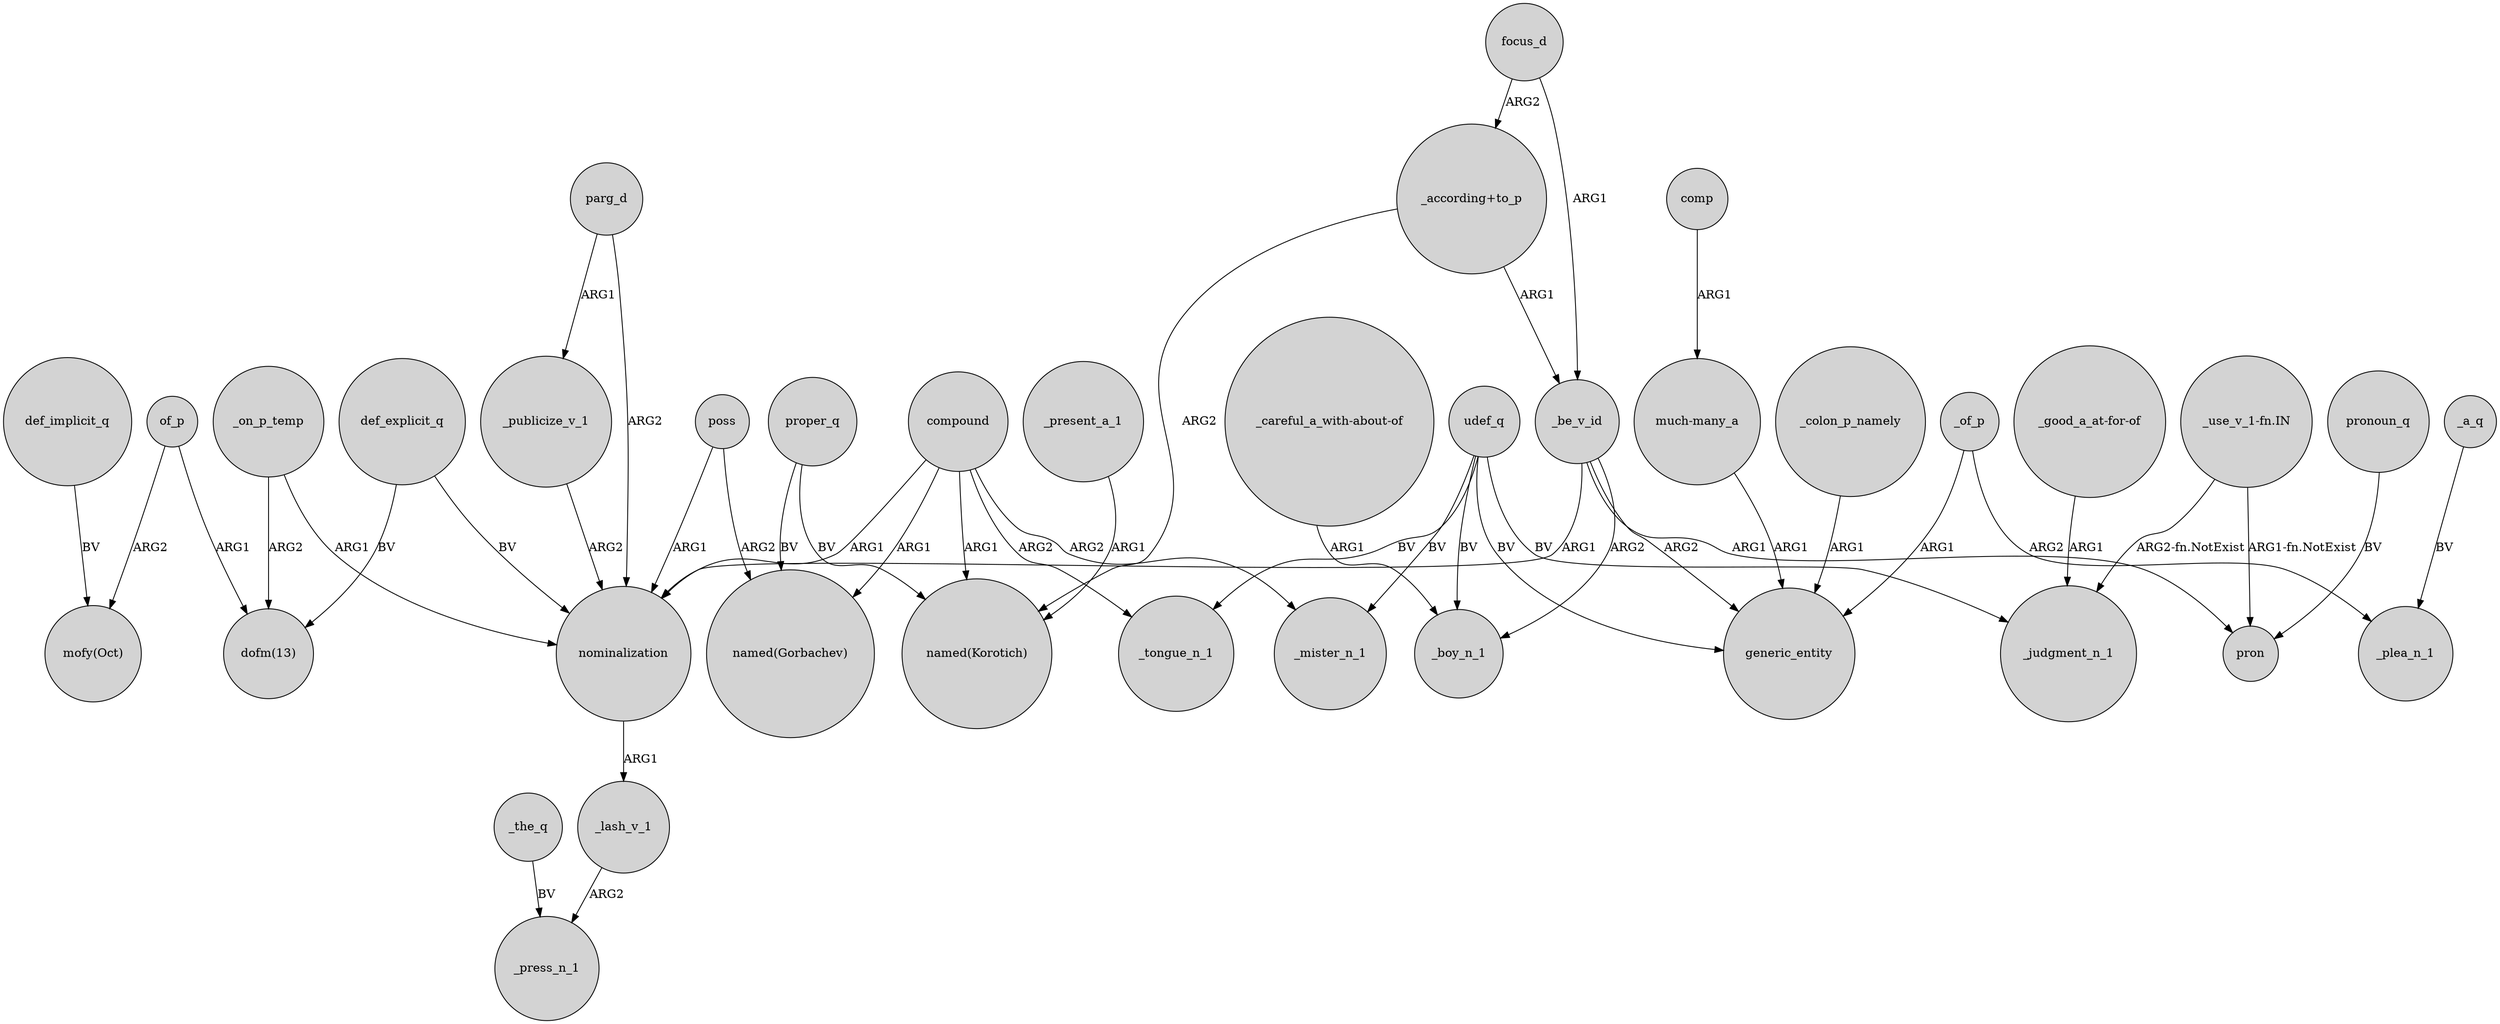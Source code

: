 digraph {
	node [shape=circle style=filled]
	of_p -> "dofm(13)" [label=ARG1]
	poss -> "named(Gorbachev)" [label=ARG2]
	_present_a_1 -> "named(Korotich)" [label=ARG1]
	_the_q -> _press_n_1 [label=BV]
	udef_q -> generic_entity [label=BV]
	def_implicit_q -> "mofy(Oct)" [label=BV]
	"much-many_a" -> generic_entity [label=ARG1]
	"_according+to_p" -> "named(Korotich)" [label=ARG2]
	_be_v_id -> nominalization [label=ARG1]
	compound -> _mister_n_1 [label=ARG2]
	udef_q -> _judgment_n_1 [label=BV]
	parg_d -> _publicize_v_1 [label=ARG1]
	udef_q -> _mister_n_1 [label=BV]
	_be_v_id -> _boy_n_1 [label=ARG2]
	"_use_v_1-fn.IN" -> pron [label="ARG1-fn.NotExist"]
	of_p -> "mofy(Oct)" [label=ARG2]
	compound -> "named(Gorbachev)" [label=ARG1]
	_lash_v_1 -> _press_n_1 [label=ARG2]
	_of_p -> _plea_n_1 [label=ARG2]
	_be_v_id -> pron [label=ARG1]
	poss -> nominalization [label=ARG1]
	compound -> "named(Korotich)" [label=ARG1]
	_be_v_id -> generic_entity [label=ARG2]
	"_careful_a_with-about-of" -> _boy_n_1 [label=ARG1]
	nominalization -> _lash_v_1 [label=ARG1]
	udef_q -> _tongue_n_1 [label=BV]
	pronoun_q -> pron [label=BV]
	focus_d -> _be_v_id [label=ARG1]
	comp -> "much-many_a" [label=ARG1]
	"_good_a_at-for-of" -> _judgment_n_1 [label=ARG1]
	parg_d -> nominalization [label=ARG2]
	compound -> _tongue_n_1 [label=ARG2]
	"_according+to_p" -> _be_v_id [label=ARG1]
	_on_p_temp -> nominalization [label=ARG1]
	def_explicit_q -> "dofm(13)" [label=BV]
	focus_d -> "_according+to_p" [label=ARG2]
	"_use_v_1-fn.IN" -> _judgment_n_1 [label="ARG2-fn.NotExist"]
	_publicize_v_1 -> nominalization [label=ARG2]
	_on_p_temp -> "dofm(13)" [label=ARG2]
	proper_q -> "named(Korotich)" [label=BV]
	def_explicit_q -> nominalization [label=BV]
	_colon_p_namely -> generic_entity [label=ARG1]
	_a_q -> _plea_n_1 [label=BV]
	proper_q -> "named(Gorbachev)" [label=BV]
	compound -> nominalization [label=ARG1]
	udef_q -> _boy_n_1 [label=BV]
	_of_p -> generic_entity [label=ARG1]
}
